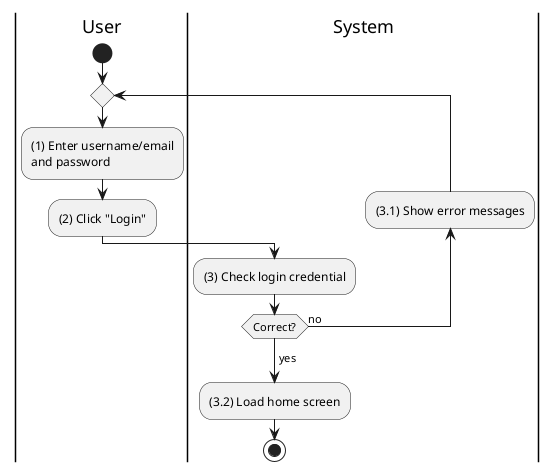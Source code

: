 @startuml my-account-manage
|u|User
|s|System

|u|
start
repeat
    :(1) Enter username/email
    and password;
    :(2) Click "Login";
    |s|
    :(3) Check login credential;
    backward:(3.1) Show error messages;
repeat while (Correct?) is (no)
->yes;
:(3.2) Load home screen;
stop
@enduml